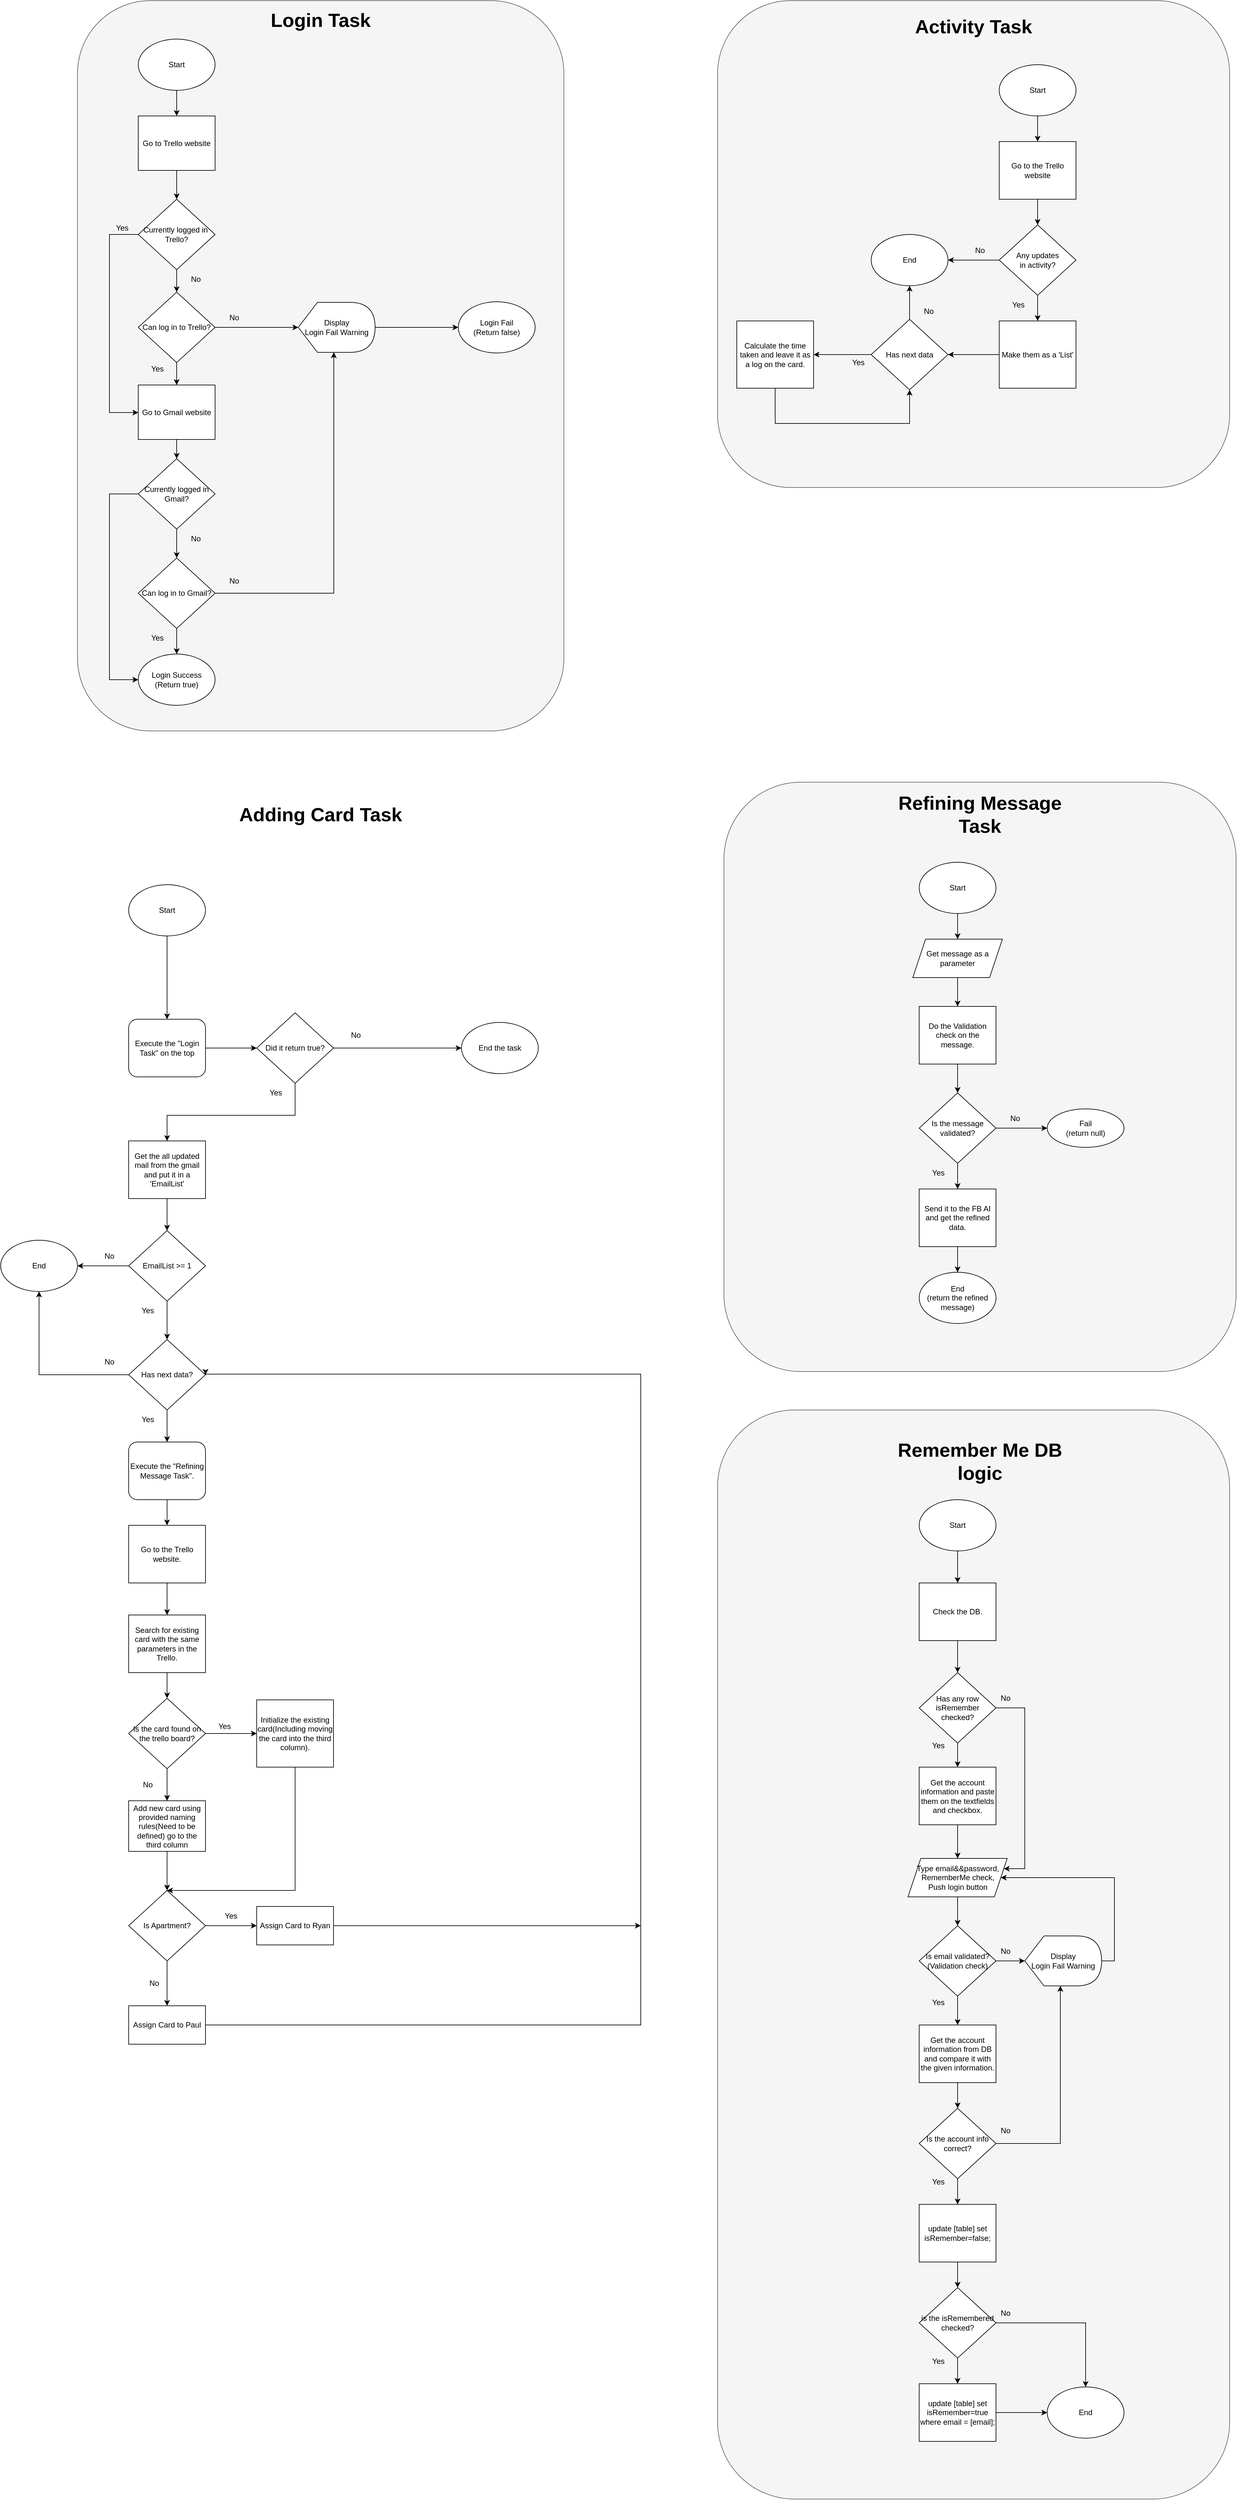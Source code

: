 <mxfile version="17.4.5" type="device"><diagram id="zn_I0UbRzJJgF4EedfYr" name="Page-1"><mxGraphModel dx="2568" dy="1924" grid="1" gridSize="10" guides="1" tooltips="1" connect="1" arrows="1" fold="1" page="1" pageScale="1" pageWidth="850" pageHeight="1100" math="0" shadow="0"><root><mxCell id="0"/><mxCell id="1" parent="0"/><mxCell id="6hIjTWeddG99CJMS6ce--50" value="" style="rounded=1;whiteSpace=wrap;html=1;fillColor=#f5f5f5;strokeColor=#666666;fontColor=#333333;" vertex="1" parent="1"><mxGeometry x="1000" y="1100" width="800" height="1700" as="geometry"/></mxCell><mxCell id="EdIw56-hrp3FJWN9JmxI-97" value="" style="rounded=1;whiteSpace=wrap;html=1;fillColor=#f5f5f5;strokeColor=#666666;fontColor=#333333;" parent="1" vertex="1"><mxGeometry x="1010" y="120" width="800" height="920" as="geometry"/></mxCell><mxCell id="NvQDNPo6yeeX-RStfZpG-141" value="" style="rounded=1;whiteSpace=wrap;html=1;fillColor=#f5f5f5;strokeColor=#666666;fontColor=#333333;" parent="1" vertex="1"><mxGeometry x="1000" y="-1100" width="800" height="760" as="geometry"/></mxCell><mxCell id="NvQDNPo6yeeX-RStfZpG-25" value="" style="rounded=1;whiteSpace=wrap;html=1;fillColor=#f5f5f5;strokeColor=#666666;fontColor=#333333;" parent="1" vertex="1"><mxGeometry y="-1100" width="760" height="1140" as="geometry"/></mxCell><mxCell id="EdIw56-hrp3FJWN9JmxI-37" value="" style="edgeStyle=orthogonalEdgeStyle;rounded=0;orthogonalLoop=1;jettySize=auto;html=1;" parent="1" source="8tpL1Dsyn_mbkVew1_-x-2" target="EdIw56-hrp3FJWN9JmxI-33" edge="1"><mxGeometry relative="1" as="geometry"/></mxCell><mxCell id="8tpL1Dsyn_mbkVew1_-x-2" value="Get the all updated mail from the gmail and put it in a 'EmailList'" style="rounded=0;whiteSpace=wrap;html=1;" parent="1" vertex="1"><mxGeometry x="80" y="680" width="120" height="90" as="geometry"/></mxCell><mxCell id="8tpL1Dsyn_mbkVew1_-x-7" value="" style="edgeStyle=orthogonalEdgeStyle;rounded=0;orthogonalLoop=1;jettySize=auto;html=1;" parent="1" source="8tpL1Dsyn_mbkVew1_-x-4" target="8tpL1Dsyn_mbkVew1_-x-6" edge="1"><mxGeometry relative="1" as="geometry"/></mxCell><mxCell id="8tpL1Dsyn_mbkVew1_-x-12" value="" style="edgeStyle=orthogonalEdgeStyle;rounded=0;orthogonalLoop=1;jettySize=auto;html=1;" parent="1" source="8tpL1Dsyn_mbkVew1_-x-4" target="8tpL1Dsyn_mbkVew1_-x-10" edge="1"><mxGeometry relative="1" as="geometry"/></mxCell><mxCell id="8tpL1Dsyn_mbkVew1_-x-4" value="Is the card found on the trello board?" style="rhombus;whiteSpace=wrap;html=1;" parent="1" vertex="1"><mxGeometry x="80" y="1550" width="120" height="110" as="geometry"/></mxCell><mxCell id="NvQDNPo6yeeX-RStfZpG-90" value="" style="edgeStyle=orthogonalEdgeStyle;rounded=0;orthogonalLoop=1;jettySize=auto;html=1;fontSize=12;entryX=0.5;entryY=0;entryDx=0;entryDy=0;" parent="1" source="8tpL1Dsyn_mbkVew1_-x-6" target="8tpL1Dsyn_mbkVew1_-x-15" edge="1"><mxGeometry relative="1" as="geometry"><mxPoint x="340" y="1760" as="targetPoint"/><Array as="points"><mxPoint x="340" y="1850"/></Array></mxGeometry></mxCell><mxCell id="8tpL1Dsyn_mbkVew1_-x-6" value="Initialize the existing card(Including moving the card into the third column)." style="rounded=0;whiteSpace=wrap;html=1;" parent="1" vertex="1"><mxGeometry x="280" y="1552.5" width="120" height="105" as="geometry"/></mxCell><mxCell id="8tpL1Dsyn_mbkVew1_-x-8" value="Yes" style="text;html=1;strokeColor=none;fillColor=none;align=center;verticalAlign=middle;whiteSpace=wrap;rounded=0;" parent="1" vertex="1"><mxGeometry x="200" y="1579" width="60" height="30" as="geometry"/></mxCell><mxCell id="8tpL1Dsyn_mbkVew1_-x-16" value="" style="edgeStyle=orthogonalEdgeStyle;rounded=0;orthogonalLoop=1;jettySize=auto;html=1;" parent="1" source="8tpL1Dsyn_mbkVew1_-x-10" target="8tpL1Dsyn_mbkVew1_-x-15" edge="1"><mxGeometry relative="1" as="geometry"/></mxCell><mxCell id="8tpL1Dsyn_mbkVew1_-x-10" value="Add new card using provided naming rules(Need to be defined) go to the third column" style="rounded=0;whiteSpace=wrap;html=1;" parent="1" vertex="1"><mxGeometry x="80" y="1710" width="120" height="79" as="geometry"/></mxCell><mxCell id="8tpL1Dsyn_mbkVew1_-x-11" value="No" style="text;html=1;strokeColor=none;fillColor=none;align=center;verticalAlign=middle;whiteSpace=wrap;rounded=0;" parent="1" vertex="1"><mxGeometry x="80" y="1670" width="60" height="30" as="geometry"/></mxCell><mxCell id="8tpL1Dsyn_mbkVew1_-x-19" value="" style="edgeStyle=orthogonalEdgeStyle;rounded=0;orthogonalLoop=1;jettySize=auto;html=1;" parent="1" source="8tpL1Dsyn_mbkVew1_-x-15" target="8tpL1Dsyn_mbkVew1_-x-18" edge="1"><mxGeometry relative="1" as="geometry"/></mxCell><mxCell id="8tpL1Dsyn_mbkVew1_-x-22" value="" style="edgeStyle=orthogonalEdgeStyle;rounded=0;orthogonalLoop=1;jettySize=auto;html=1;" parent="1" source="8tpL1Dsyn_mbkVew1_-x-15" target="8tpL1Dsyn_mbkVew1_-x-21" edge="1"><mxGeometry relative="1" as="geometry"/></mxCell><mxCell id="8tpL1Dsyn_mbkVew1_-x-15" value="Is Apartment?" style="rhombus;whiteSpace=wrap;html=1;" parent="1" vertex="1"><mxGeometry x="80" y="1850" width="120" height="110" as="geometry"/></mxCell><mxCell id="NvQDNPo6yeeX-RStfZpG-74" value="" style="edgeStyle=orthogonalEdgeStyle;rounded=0;orthogonalLoop=1;jettySize=auto;html=1;fontSize=12;" parent="1" source="8tpL1Dsyn_mbkVew1_-x-18" edge="1"><mxGeometry relative="1" as="geometry"><mxPoint x="880" y="1905" as="targetPoint"/></mxGeometry></mxCell><mxCell id="8tpL1Dsyn_mbkVew1_-x-18" value="Assign Card to Ryan" style="rounded=0;whiteSpace=wrap;html=1;" parent="1" vertex="1"><mxGeometry x="280" y="1875" width="120" height="60" as="geometry"/></mxCell><mxCell id="8tpL1Dsyn_mbkVew1_-x-20" value="Yes" style="text;html=1;strokeColor=none;fillColor=none;align=center;verticalAlign=middle;whiteSpace=wrap;rounded=0;" parent="1" vertex="1"><mxGeometry x="210" y="1875" width="60" height="30" as="geometry"/></mxCell><mxCell id="NvQDNPo6yeeX-RStfZpG-76" value="" style="edgeStyle=orthogonalEdgeStyle;rounded=0;orthogonalLoop=1;jettySize=auto;html=1;fontSize=12;entryX=1;entryY=0.5;entryDx=0;entryDy=0;" parent="1" source="8tpL1Dsyn_mbkVew1_-x-21" target="NvQDNPo6yeeX-RStfZpG-65" edge="1"><mxGeometry relative="1" as="geometry"><mxPoint x="371.3" y="1044.172" as="targetPoint"/><Array as="points"><mxPoint x="880" y="2060"/><mxPoint x="880" y="1044"/><mxPoint x="200" y="1044"/></Array></mxGeometry></mxCell><mxCell id="8tpL1Dsyn_mbkVew1_-x-21" value="Assign Card to Paul" style="rounded=0;whiteSpace=wrap;html=1;" parent="1" vertex="1"><mxGeometry x="80" y="2030" width="120" height="60" as="geometry"/></mxCell><mxCell id="8tpL1Dsyn_mbkVew1_-x-23" value="No" style="text;html=1;strokeColor=none;fillColor=none;align=center;verticalAlign=middle;whiteSpace=wrap;rounded=0;" parent="1" vertex="1"><mxGeometry x="90" y="1980" width="60" height="30" as="geometry"/></mxCell><mxCell id="EdIw56-hrp3FJWN9JmxI-71" value="" style="edgeStyle=orthogonalEdgeStyle;rounded=0;orthogonalLoop=1;jettySize=auto;html=1;" parent="1" source="NvQDNPo6yeeX-RStfZpG-1" target="EdIw56-hrp3FJWN9JmxI-70" edge="1"><mxGeometry relative="1" as="geometry"/></mxCell><mxCell id="NvQDNPo6yeeX-RStfZpG-1" value="Start" style="ellipse;whiteSpace=wrap;html=1;" parent="1" vertex="1"><mxGeometry x="95" y="-1040" width="120" height="80" as="geometry"/></mxCell><mxCell id="NvQDNPo6yeeX-RStfZpG-11" value="" style="edgeStyle=orthogonalEdgeStyle;rounded=0;orthogonalLoop=1;jettySize=auto;html=1;exitX=1;exitY=0.5;exitDx=0;exitDy=0;exitPerimeter=0;entryX=0;entryY=0.5;entryDx=0;entryDy=0;" parent="1" source="NvQDNPo6yeeX-RStfZpG-49" target="NvQDNPo6yeeX-RStfZpG-10" edge="1"><mxGeometry relative="1" as="geometry"><mxPoint x="405" y="-454" as="sourcePoint"/><Array as="points"/></mxGeometry></mxCell><mxCell id="NvQDNPo6yeeX-RStfZpG-10" value="Login Fail&lt;br&gt;(Return false)" style="ellipse;whiteSpace=wrap;html=1;" parent="1" vertex="1"><mxGeometry x="595" y="-630" width="120" height="80" as="geometry"/></mxCell><mxCell id="NvQDNPo6yeeX-RStfZpG-19" value="" style="edgeStyle=orthogonalEdgeStyle;rounded=0;orthogonalLoop=1;jettySize=auto;html=1;entryX=0;entryY=0.5;entryDx=0;entryDy=0;entryPerimeter=0;" parent="1" source="NvQDNPo6yeeX-RStfZpG-14" target="NvQDNPo6yeeX-RStfZpG-49" edge="1"><mxGeometry relative="1" as="geometry"><mxPoint x="345" y="-425" as="targetPoint"/></mxGeometry></mxCell><mxCell id="EdIw56-hrp3FJWN9JmxI-80" value="" style="edgeStyle=orthogonalEdgeStyle;rounded=0;orthogonalLoop=1;jettySize=auto;html=1;" parent="1" source="NvQDNPo6yeeX-RStfZpG-14" target="EdIw56-hrp3FJWN9JmxI-78" edge="1"><mxGeometry relative="1" as="geometry"/></mxCell><mxCell id="NvQDNPo6yeeX-RStfZpG-14" value="Can log in to Trello?" style="rhombus;whiteSpace=wrap;html=1;" parent="1" vertex="1"><mxGeometry x="95" y="-645" width="120" height="110" as="geometry"/></mxCell><mxCell id="NvQDNPo6yeeX-RStfZpG-20" value="No" style="text;html=1;strokeColor=none;fillColor=none;align=center;verticalAlign=middle;whiteSpace=wrap;rounded=0;" parent="1" vertex="1"><mxGeometry x="215" y="-620" width="60" height="30" as="geometry"/></mxCell><mxCell id="NvQDNPo6yeeX-RStfZpG-22" value="Login Success&lt;br&gt;(Return true)" style="ellipse;whiteSpace=wrap;html=1;" parent="1" vertex="1"><mxGeometry x="95" y="-80" width="120" height="80" as="geometry"/></mxCell><mxCell id="NvQDNPo6yeeX-RStfZpG-26" value="Login Task" style="text;html=1;align=center;verticalAlign=middle;rounded=0;fontStyle=1;fontSize=30;whiteSpace=wrap;" parent="1" vertex="1"><mxGeometry x="240" y="-1090" width="280" height="40" as="geometry"/></mxCell><mxCell id="NvQDNPo6yeeX-RStfZpG-27" value="Yes" style="text;html=1;strokeColor=none;fillColor=none;align=center;verticalAlign=middle;whiteSpace=wrap;rounded=0;" parent="1" vertex="1"><mxGeometry x="95" y="-540" width="60" height="30" as="geometry"/></mxCell><mxCell id="EdIw56-hrp3FJWN9JmxI-60" value="" style="edgeStyle=orthogonalEdgeStyle;rounded=0;orthogonalLoop=1;jettySize=auto;html=1;entryX=0.5;entryY=0;entryDx=0;entryDy=0;" parent="1" source="NvQDNPo6yeeX-RStfZpG-28" target="EdIw56-hrp3FJWN9JmxI-20" edge="1"><mxGeometry relative="1" as="geometry"><mxPoint x="140" y="480" as="targetPoint"/></mxGeometry></mxCell><mxCell id="NvQDNPo6yeeX-RStfZpG-28" value="Start" style="ellipse;whiteSpace=wrap;html=1;" parent="1" vertex="1"><mxGeometry x="80" y="280" width="120" height="80" as="geometry"/></mxCell><mxCell id="NvQDNPo6yeeX-RStfZpG-49" value="&lt;font style=&quot;font-size: 12px ; line-height: 100%&quot;&gt;Display&lt;br style=&quot;font-size: 12px;&quot;&gt;Login Fail Warning&lt;/font&gt;" style="shape=display;whiteSpace=wrap;html=1;fontSize=12;verticalAlign=middle;spacing=2;" parent="1" vertex="1"><mxGeometry x="345" y="-629" width="120" height="78" as="geometry"/></mxCell><mxCell id="NvQDNPo6yeeX-RStfZpG-68" value="" style="edgeStyle=orthogonalEdgeStyle;rounded=0;orthogonalLoop=1;jettySize=auto;html=1;fontSize=12;" parent="1" source="NvQDNPo6yeeX-RStfZpG-63" target="8tpL1Dsyn_mbkVew1_-x-4" edge="1"><mxGeometry relative="1" as="geometry"/></mxCell><mxCell id="NvQDNPo6yeeX-RStfZpG-63" value="&lt;span&gt;Search for existing card with the same parameters in the Trello.&lt;/span&gt;" style="rounded=0;whiteSpace=wrap;html=1;fontSize=12;verticalAlign=middle;" parent="1" vertex="1"><mxGeometry x="80" y="1420" width="120" height="90" as="geometry"/></mxCell><mxCell id="NvQDNPo6yeeX-RStfZpG-82" value="" style="edgeStyle=orthogonalEdgeStyle;rounded=0;orthogonalLoop=1;jettySize=auto;html=1;fontSize=12;entryX=0.5;entryY=1;entryDx=0;entryDy=0;" parent="1" source="NvQDNPo6yeeX-RStfZpG-65" target="EdIw56-hrp3FJWN9JmxI-42" edge="1"><mxGeometry relative="1" as="geometry"><mxPoint x="-60" y="905" as="targetPoint"/></mxGeometry></mxCell><mxCell id="EdIw56-hrp3FJWN9JmxI-109" value="" style="edgeStyle=orthogonalEdgeStyle;rounded=0;orthogonalLoop=1;jettySize=auto;html=1;" parent="1" source="NvQDNPo6yeeX-RStfZpG-65" target="EdIw56-hrp3FJWN9JmxI-107" edge="1"><mxGeometry relative="1" as="geometry"/></mxCell><mxCell id="NvQDNPo6yeeX-RStfZpG-65" value="Has next data?" style="rhombus;whiteSpace=wrap;html=1;" parent="1" vertex="1"><mxGeometry x="80" y="990" width="120" height="110" as="geometry"/></mxCell><mxCell id="NvQDNPo6yeeX-RStfZpG-69" value="Yes" style="text;html=1;strokeColor=none;fillColor=none;align=center;verticalAlign=middle;whiteSpace=wrap;rounded=0;" parent="1" vertex="1"><mxGeometry x="80" y="1100" width="60" height="30" as="geometry"/></mxCell><mxCell id="NvQDNPo6yeeX-RStfZpG-85" value="No" style="text;html=1;strokeColor=none;fillColor=none;align=center;verticalAlign=middle;whiteSpace=wrap;rounded=0;" parent="1" vertex="1"><mxGeometry x="20" y="1010" width="60" height="30" as="geometry"/></mxCell><mxCell id="NvQDNPo6yeeX-RStfZpG-86" value="Adding Card Task" style="text;html=1;align=center;verticalAlign=middle;rounded=0;fontStyle=1;fontSize=30;whiteSpace=wrap;" parent="1" vertex="1"><mxGeometry x="240" y="150" width="280" height="40" as="geometry"/></mxCell><mxCell id="NvQDNPo6yeeX-RStfZpG-92" value="Activity Task" style="text;html=1;align=center;verticalAlign=middle;rounded=0;fontStyle=1;fontSize=30;whiteSpace=wrap;" parent="1" vertex="1"><mxGeometry x="1260" y="-1080" width="280" height="40" as="geometry"/></mxCell><mxCell id="NvQDNPo6yeeX-RStfZpG-114" value="" style="edgeStyle=orthogonalEdgeStyle;rounded=0;orthogonalLoop=1;jettySize=auto;html=1;fontSize=12;" parent="1" source="NvQDNPo6yeeX-RStfZpG-93" target="NvQDNPo6yeeX-RStfZpG-113" edge="1"><mxGeometry relative="1" as="geometry"/></mxCell><mxCell id="NvQDNPo6yeeX-RStfZpG-93" value="Start" style="ellipse;whiteSpace=wrap;html=1;" parent="1" vertex="1"><mxGeometry x="1440" y="-1000" width="120" height="80" as="geometry"/></mxCell><mxCell id="NvQDNPo6yeeX-RStfZpG-117" value="" style="edgeStyle=orthogonalEdgeStyle;rounded=0;orthogonalLoop=1;jettySize=auto;html=1;fontSize=12;entryX=0.5;entryY=0;entryDx=0;entryDy=0;" parent="1" source="NvQDNPo6yeeX-RStfZpG-113" target="NvQDNPo6yeeX-RStfZpG-122" edge="1"><mxGeometry relative="1" as="geometry"><mxPoint x="1500.0" y="-760.0" as="targetPoint"/></mxGeometry></mxCell><mxCell id="NvQDNPo6yeeX-RStfZpG-113" value="Go to the Trello website" style="rounded=0;whiteSpace=wrap;html=1;" parent="1" vertex="1"><mxGeometry x="1440" y="-880" width="120" height="90" as="geometry"/></mxCell><mxCell id="EdIw56-hrp3FJWN9JmxI-6" value="" style="edgeStyle=orthogonalEdgeStyle;rounded=0;orthogonalLoop=1;jettySize=auto;html=1;" parent="1" edge="1"><mxGeometry relative="1" as="geometry"><mxPoint x="1380.0" y="-385" as="sourcePoint"/></mxGeometry></mxCell><mxCell id="NvQDNPo6yeeX-RStfZpG-131" value="" style="edgeStyle=orthogonalEdgeStyle;rounded=0;orthogonalLoop=1;jettySize=auto;html=1;fontSize=12;entryX=1;entryY=0.5;entryDx=0;entryDy=0;" parent="1" source="NvQDNPo6yeeX-RStfZpG-122" target="EdIw56-hrp3FJWN9JmxI-43" edge="1"><mxGeometry relative="1" as="geometry"><mxPoint x="1360.0" y="-695" as="targetPoint"/></mxGeometry></mxCell><mxCell id="EdIw56-hrp3FJWN9JmxI-46" value="" style="edgeStyle=orthogonalEdgeStyle;rounded=0;orthogonalLoop=1;jettySize=auto;html=1;" parent="1" source="NvQDNPo6yeeX-RStfZpG-122" target="EdIw56-hrp3FJWN9JmxI-44" edge="1"><mxGeometry relative="1" as="geometry"/></mxCell><mxCell id="NvQDNPo6yeeX-RStfZpG-122" value="Any updates&lt;br&gt;in activity?" style="rhombus;whiteSpace=wrap;html=1;" parent="1" vertex="1"><mxGeometry x="1440" y="-750" width="120" height="110" as="geometry"/></mxCell><mxCell id="NvQDNPo6yeeX-RStfZpG-129" value="Yes" style="text;html=1;strokeColor=none;fillColor=none;align=center;verticalAlign=middle;whiteSpace=wrap;rounded=0;" parent="1" vertex="1"><mxGeometry x="1440" y="-640" width="60" height="30" as="geometry"/></mxCell><mxCell id="NvQDNPo6yeeX-RStfZpG-132" value="No" style="text;html=1;strokeColor=none;fillColor=none;align=center;verticalAlign=middle;whiteSpace=wrap;rounded=0;" parent="1" vertex="1"><mxGeometry x="1380" y="-725" width="60" height="30" as="geometry"/></mxCell><mxCell id="EdIw56-hrp3FJWN9JmxI-14" value="" style="edgeStyle=orthogonalEdgeStyle;rounded=0;orthogonalLoop=1;jettySize=auto;html=1;" parent="1" source="EdIw56-hrp3FJWN9JmxI-12" target="NvQDNPo6yeeX-RStfZpG-22" edge="1"><mxGeometry relative="1" as="geometry"/></mxCell><mxCell id="EdIw56-hrp3FJWN9JmxI-17" value="" style="edgeStyle=orthogonalEdgeStyle;rounded=0;orthogonalLoop=1;jettySize=auto;html=1;entryX=0;entryY=0;entryDx=55.5;entryDy=78;entryPerimeter=0;" parent="1" source="EdIw56-hrp3FJWN9JmxI-12" target="NvQDNPo6yeeX-RStfZpG-49" edge="1"><mxGeometry relative="1" as="geometry"><mxPoint x="295" y="-75" as="targetPoint"/></mxGeometry></mxCell><mxCell id="EdIw56-hrp3FJWN9JmxI-12" value="Can log in to Gmail?" style="rhombus;whiteSpace=wrap;html=1;" parent="1" vertex="1"><mxGeometry x="95" y="-230" width="120" height="110" as="geometry"/></mxCell><mxCell id="EdIw56-hrp3FJWN9JmxI-15" value="Yes" style="text;html=1;strokeColor=none;fillColor=none;align=center;verticalAlign=middle;whiteSpace=wrap;rounded=0;" parent="1" vertex="1"><mxGeometry x="95" y="-120" width="60" height="30" as="geometry"/></mxCell><mxCell id="EdIw56-hrp3FJWN9JmxI-18" value="No" style="text;html=1;strokeColor=none;fillColor=none;align=center;verticalAlign=middle;whiteSpace=wrap;rounded=0;" parent="1" vertex="1"><mxGeometry x="215" y="-209" width="60" height="30" as="geometry"/></mxCell><mxCell id="EdIw56-hrp3FJWN9JmxI-24" value="" style="edgeStyle=orthogonalEdgeStyle;rounded=0;orthogonalLoop=1;jettySize=auto;html=1;" parent="1" source="EdIw56-hrp3FJWN9JmxI-20" target="EdIw56-hrp3FJWN9JmxI-23" edge="1"><mxGeometry relative="1" as="geometry"/></mxCell><mxCell id="EdIw56-hrp3FJWN9JmxI-20" value="Execute the &quot;Login Task&quot; on the top" style="rounded=1;whiteSpace=wrap;html=1;" parent="1" vertex="1"><mxGeometry x="80" y="490" width="120" height="90" as="geometry"/></mxCell><mxCell id="EdIw56-hrp3FJWN9JmxI-26" value="" style="edgeStyle=orthogonalEdgeStyle;rounded=0;orthogonalLoop=1;jettySize=auto;html=1;entryX=0.5;entryY=0;entryDx=0;entryDy=0;" parent="1" source="EdIw56-hrp3FJWN9JmxI-23" target="8tpL1Dsyn_mbkVew1_-x-2" edge="1"><mxGeometry relative="1" as="geometry"><mxPoint x="140" y="800" as="targetPoint"/><Array as="points"><mxPoint x="340" y="640"/><mxPoint x="140" y="640"/></Array></mxGeometry></mxCell><mxCell id="EdIw56-hrp3FJWN9JmxI-30" value="" style="edgeStyle=orthogonalEdgeStyle;rounded=0;orthogonalLoop=1;jettySize=auto;html=1;" parent="1" source="EdIw56-hrp3FJWN9JmxI-23" target="EdIw56-hrp3FJWN9JmxI-29" edge="1"><mxGeometry relative="1" as="geometry"/></mxCell><mxCell id="EdIw56-hrp3FJWN9JmxI-23" value="Did it return true?" style="rhombus;whiteSpace=wrap;html=1;" parent="1" vertex="1"><mxGeometry x="280" y="480" width="120" height="110" as="geometry"/></mxCell><mxCell id="EdIw56-hrp3FJWN9JmxI-27" value="Yes" style="text;html=1;strokeColor=none;fillColor=none;align=center;verticalAlign=middle;whiteSpace=wrap;rounded=0;" parent="1" vertex="1"><mxGeometry x="280" y="590" width="60" height="30" as="geometry"/></mxCell><mxCell id="EdIw56-hrp3FJWN9JmxI-28" value="No" style="text;html=1;strokeColor=none;fillColor=none;align=center;verticalAlign=middle;whiteSpace=wrap;rounded=0;" parent="1" vertex="1"><mxGeometry x="405" y="500" width="60" height="30" as="geometry"/></mxCell><mxCell id="EdIw56-hrp3FJWN9JmxI-29" value="End the task" style="ellipse;whiteSpace=wrap;html=1;" parent="1" vertex="1"><mxGeometry x="600" y="495" width="120" height="80" as="geometry"/></mxCell><mxCell id="EdIw56-hrp3FJWN9JmxI-35" value="" style="edgeStyle=orthogonalEdgeStyle;rounded=0;orthogonalLoop=1;jettySize=auto;html=1;entryX=1;entryY=0.5;entryDx=0;entryDy=0;" parent="1" source="EdIw56-hrp3FJWN9JmxI-33" target="EdIw56-hrp3FJWN9JmxI-42" edge="1"><mxGeometry relative="1" as="geometry"><mxPoint x="30" y="910" as="targetPoint"/></mxGeometry></mxCell><mxCell id="EdIw56-hrp3FJWN9JmxI-108" value="" style="edgeStyle=orthogonalEdgeStyle;rounded=0;orthogonalLoop=1;jettySize=auto;html=1;" parent="1" source="EdIw56-hrp3FJWN9JmxI-33" target="NvQDNPo6yeeX-RStfZpG-65" edge="1"><mxGeometry relative="1" as="geometry"/></mxCell><mxCell id="EdIw56-hrp3FJWN9JmxI-33" value="EmailList &amp;gt;= 1" style="rhombus;whiteSpace=wrap;html=1;" parent="1" vertex="1"><mxGeometry x="80" y="820" width="120" height="110" as="geometry"/></mxCell><mxCell id="EdIw56-hrp3FJWN9JmxI-36" value="No" style="text;html=1;strokeColor=none;fillColor=none;align=center;verticalAlign=middle;whiteSpace=wrap;rounded=0;" parent="1" vertex="1"><mxGeometry x="20" y="845" width="60" height="30" as="geometry"/></mxCell><mxCell id="EdIw56-hrp3FJWN9JmxI-39" value="Yes" style="text;html=1;strokeColor=none;fillColor=none;align=center;verticalAlign=middle;whiteSpace=wrap;rounded=0;" parent="1" vertex="1"><mxGeometry x="80" y="930" width="60" height="30" as="geometry"/></mxCell><mxCell id="EdIw56-hrp3FJWN9JmxI-42" value="End" style="ellipse;whiteSpace=wrap;html=1;" parent="1" vertex="1"><mxGeometry x="-120" y="835" width="120" height="80" as="geometry"/></mxCell><mxCell id="EdIw56-hrp3FJWN9JmxI-43" value="End" style="ellipse;whiteSpace=wrap;html=1;" parent="1" vertex="1"><mxGeometry x="1240" y="-735" width="120" height="80" as="geometry"/></mxCell><mxCell id="EdIw56-hrp3FJWN9JmxI-48" value="" style="edgeStyle=orthogonalEdgeStyle;rounded=0;orthogonalLoop=1;jettySize=auto;html=1;" parent="1" source="EdIw56-hrp3FJWN9JmxI-44" target="EdIw56-hrp3FJWN9JmxI-47" edge="1"><mxGeometry relative="1" as="geometry"/></mxCell><mxCell id="EdIw56-hrp3FJWN9JmxI-44" value="Make them as a 'List'" style="rounded=0;whiteSpace=wrap;html=1;" parent="1" vertex="1"><mxGeometry x="1440" y="-600" width="120" height="105" as="geometry"/></mxCell><mxCell id="EdIw56-hrp3FJWN9JmxI-57" value="" style="edgeStyle=orthogonalEdgeStyle;rounded=0;orthogonalLoop=1;jettySize=auto;html=1;entryX=0.5;entryY=1;entryDx=0;entryDy=0;" parent="1" source="EdIw56-hrp3FJWN9JmxI-45" target="EdIw56-hrp3FJWN9JmxI-47" edge="1"><mxGeometry relative="1" as="geometry"><mxPoint x="1090.0" y="-392.5" as="targetPoint"/><Array as="points"><mxPoint x="1090" y="-440"/><mxPoint x="1300" y="-440"/></Array></mxGeometry></mxCell><mxCell id="EdIw56-hrp3FJWN9JmxI-45" value="Calculate the time taken and leave it as a log on the card." style="rounded=0;whiteSpace=wrap;html=1;" parent="1" vertex="1"><mxGeometry x="1030" y="-600" width="120" height="105" as="geometry"/></mxCell><mxCell id="EdIw56-hrp3FJWN9JmxI-49" value="" style="edgeStyle=orthogonalEdgeStyle;rounded=0;orthogonalLoop=1;jettySize=auto;html=1;" parent="1" source="EdIw56-hrp3FJWN9JmxI-47" target="EdIw56-hrp3FJWN9JmxI-45" edge="1"><mxGeometry relative="1" as="geometry"/></mxCell><mxCell id="EdIw56-hrp3FJWN9JmxI-54" value="" style="edgeStyle=orthogonalEdgeStyle;rounded=0;orthogonalLoop=1;jettySize=auto;html=1;" parent="1" source="EdIw56-hrp3FJWN9JmxI-47" target="EdIw56-hrp3FJWN9JmxI-43" edge="1"><mxGeometry relative="1" as="geometry"/></mxCell><mxCell id="EdIw56-hrp3FJWN9JmxI-47" value="Has next data" style="rhombus;whiteSpace=wrap;html=1;" parent="1" vertex="1"><mxGeometry x="1240" y="-602.5" width="120" height="110" as="geometry"/></mxCell><mxCell id="EdIw56-hrp3FJWN9JmxI-53" value="Yes" style="text;html=1;strokeColor=none;fillColor=none;align=center;verticalAlign=middle;whiteSpace=wrap;rounded=0;" parent="1" vertex="1"><mxGeometry x="1190" y="-550" width="60" height="30" as="geometry"/></mxCell><mxCell id="EdIw56-hrp3FJWN9JmxI-55" value="No" style="text;html=1;strokeColor=none;fillColor=none;align=center;verticalAlign=middle;whiteSpace=wrap;rounded=0;" parent="1" vertex="1"><mxGeometry x="1300" y="-630" width="60" height="30" as="geometry"/></mxCell><mxCell id="EdIw56-hrp3FJWN9JmxI-58" value="Refining Message Task" style="text;html=1;align=center;verticalAlign=middle;rounded=0;fontStyle=1;fontSize=30;whiteSpace=wrap;" parent="1" vertex="1"><mxGeometry x="1270" y="150" width="280" height="40" as="geometry"/></mxCell><mxCell id="EdIw56-hrp3FJWN9JmxI-85" value="" style="edgeStyle=orthogonalEdgeStyle;rounded=0;orthogonalLoop=1;jettySize=auto;html=1;" parent="1" source="EdIw56-hrp3FJWN9JmxI-59" target="EdIw56-hrp3FJWN9JmxI-84" edge="1"><mxGeometry relative="1" as="geometry"/></mxCell><mxCell id="EdIw56-hrp3FJWN9JmxI-59" value="Start" style="ellipse;whiteSpace=wrap;html=1;" parent="1" vertex="1"><mxGeometry x="1315" y="245" width="120" height="80" as="geometry"/></mxCell><mxCell id="EdIw56-hrp3FJWN9JmxI-63" value="" style="edgeStyle=orthogonalEdgeStyle;rounded=0;orthogonalLoop=1;jettySize=auto;html=1;" parent="1" source="EdIw56-hrp3FJWN9JmxI-61" target="NvQDNPo6yeeX-RStfZpG-14" edge="1"><mxGeometry relative="1" as="geometry"/></mxCell><mxCell id="EdIw56-hrp3FJWN9JmxI-74" value="" style="edgeStyle=orthogonalEdgeStyle;rounded=0;orthogonalLoop=1;jettySize=auto;html=1;entryX=0;entryY=0.5;entryDx=0;entryDy=0;exitX=0;exitY=0.5;exitDx=0;exitDy=0;" parent="1" source="EdIw56-hrp3FJWN9JmxI-61" target="EdIw56-hrp3FJWN9JmxI-78" edge="1"><mxGeometry relative="1" as="geometry"><mxPoint x="15" y="-655" as="targetPoint"/><Array as="points"><mxPoint x="50" y="-735"/><mxPoint x="50" y="-457"/><mxPoint x="95" y="-457"/></Array></mxGeometry></mxCell><mxCell id="EdIw56-hrp3FJWN9JmxI-61" value="Currently logged in&amp;nbsp; Trello?" style="rhombus;whiteSpace=wrap;html=1;" parent="1" vertex="1"><mxGeometry x="95" y="-790" width="120" height="110" as="geometry"/></mxCell><mxCell id="EdIw56-hrp3FJWN9JmxI-64" value="No" style="text;html=1;strokeColor=none;fillColor=none;align=center;verticalAlign=middle;whiteSpace=wrap;rounded=0;" parent="1" vertex="1"><mxGeometry x="155" y="-680" width="60" height="30" as="geometry"/></mxCell><mxCell id="EdIw56-hrp3FJWN9JmxI-67" value="" style="edgeStyle=orthogonalEdgeStyle;rounded=0;orthogonalLoop=1;jettySize=auto;html=1;" parent="1" source="EdIw56-hrp3FJWN9JmxI-65" target="EdIw56-hrp3FJWN9JmxI-12" edge="1"><mxGeometry relative="1" as="geometry"/></mxCell><mxCell id="EdIw56-hrp3FJWN9JmxI-77" value="" style="edgeStyle=orthogonalEdgeStyle;rounded=0;orthogonalLoop=1;jettySize=auto;html=1;entryX=0;entryY=0.5;entryDx=0;entryDy=0;" parent="1" source="EdIw56-hrp3FJWN9JmxI-65" target="NvQDNPo6yeeX-RStfZpG-22" edge="1"><mxGeometry relative="1" as="geometry"><mxPoint x="15" y="-330" as="targetPoint"/><Array as="points"><mxPoint x="50" y="-330"/><mxPoint x="50" y="-40"/></Array></mxGeometry></mxCell><mxCell id="EdIw56-hrp3FJWN9JmxI-65" value="Currently logged in Gmail?" style="rhombus;whiteSpace=wrap;html=1;" parent="1" vertex="1"><mxGeometry x="95" y="-385" width="120" height="110" as="geometry"/></mxCell><mxCell id="EdIw56-hrp3FJWN9JmxI-69" value="No" style="text;html=1;strokeColor=none;fillColor=none;align=center;verticalAlign=middle;whiteSpace=wrap;rounded=0;" parent="1" vertex="1"><mxGeometry x="155" y="-275" width="60" height="30" as="geometry"/></mxCell><mxCell id="EdIw56-hrp3FJWN9JmxI-72" value="" style="edgeStyle=orthogonalEdgeStyle;rounded=0;orthogonalLoop=1;jettySize=auto;html=1;" parent="1" source="EdIw56-hrp3FJWN9JmxI-70" target="EdIw56-hrp3FJWN9JmxI-61" edge="1"><mxGeometry relative="1" as="geometry"/></mxCell><mxCell id="EdIw56-hrp3FJWN9JmxI-70" value="Go to Trello website" style="rounded=0;whiteSpace=wrap;html=1;" parent="1" vertex="1"><mxGeometry x="95" y="-920" width="120" height="85" as="geometry"/></mxCell><mxCell id="EdIw56-hrp3FJWN9JmxI-75" value="Yes" style="text;html=1;strokeColor=none;fillColor=none;align=center;verticalAlign=middle;whiteSpace=wrap;rounded=0;" parent="1" vertex="1"><mxGeometry x="40" y="-760" width="60" height="30" as="geometry"/></mxCell><mxCell id="EdIw56-hrp3FJWN9JmxI-81" value="" style="edgeStyle=orthogonalEdgeStyle;rounded=0;orthogonalLoop=1;jettySize=auto;html=1;" parent="1" source="EdIw56-hrp3FJWN9JmxI-78" target="EdIw56-hrp3FJWN9JmxI-65" edge="1"><mxGeometry relative="1" as="geometry"/></mxCell><mxCell id="EdIw56-hrp3FJWN9JmxI-78" value="Go to Gmail website" style="rounded=0;whiteSpace=wrap;html=1;" parent="1" vertex="1"><mxGeometry x="95" y="-500" width="120" height="85" as="geometry"/></mxCell><mxCell id="EdIw56-hrp3FJWN9JmxI-93" value="" style="edgeStyle=orthogonalEdgeStyle;rounded=0;orthogonalLoop=1;jettySize=auto;html=1;" parent="1" source="EdIw56-hrp3FJWN9JmxI-84" target="EdIw56-hrp3FJWN9JmxI-92" edge="1"><mxGeometry relative="1" as="geometry"/></mxCell><mxCell id="EdIw56-hrp3FJWN9JmxI-84" value="Get message as a parameter" style="shape=parallelogram;perimeter=parallelogramPerimeter;whiteSpace=wrap;html=1;fixedSize=1;" parent="1" vertex="1"><mxGeometry x="1305" y="365" width="140" height="60" as="geometry"/></mxCell><mxCell id="EdIw56-hrp3FJWN9JmxI-96" value="" style="edgeStyle=orthogonalEdgeStyle;rounded=0;orthogonalLoop=1;jettySize=auto;html=1;" parent="1" source="EdIw56-hrp3FJWN9JmxI-86" target="EdIw56-hrp3FJWN9JmxI-95" edge="1"><mxGeometry relative="1" as="geometry"/></mxCell><mxCell id="EdIw56-hrp3FJWN9JmxI-86" value="Send it to the FB AI and get the refined data." style="rounded=0;whiteSpace=wrap;html=1;" parent="1" vertex="1"><mxGeometry x="1315" y="755" width="120" height="90" as="geometry"/></mxCell><mxCell id="EdIw56-hrp3FJWN9JmxI-99" value="" style="edgeStyle=orthogonalEdgeStyle;rounded=0;orthogonalLoop=1;jettySize=auto;html=1;" parent="1" source="EdIw56-hrp3FJWN9JmxI-92" target="EdIw56-hrp3FJWN9JmxI-98" edge="1"><mxGeometry relative="1" as="geometry"/></mxCell><mxCell id="EdIw56-hrp3FJWN9JmxI-92" value="Do the Validation check on the message." style="rounded=0;whiteSpace=wrap;html=1;" parent="1" vertex="1"><mxGeometry x="1315" y="470" width="120" height="90" as="geometry"/></mxCell><mxCell id="EdIw56-hrp3FJWN9JmxI-95" value="End&lt;br&gt;(return the refined message)" style="ellipse;whiteSpace=wrap;html=1;" parent="1" vertex="1"><mxGeometry x="1315" y="885" width="120" height="80" as="geometry"/></mxCell><mxCell id="EdIw56-hrp3FJWN9JmxI-100" value="" style="edgeStyle=orthogonalEdgeStyle;rounded=0;orthogonalLoop=1;jettySize=auto;html=1;" parent="1" source="EdIw56-hrp3FJWN9JmxI-98" target="EdIw56-hrp3FJWN9JmxI-86" edge="1"><mxGeometry relative="1" as="geometry"/></mxCell><mxCell id="EdIw56-hrp3FJWN9JmxI-103" value="" style="edgeStyle=orthogonalEdgeStyle;rounded=0;orthogonalLoop=1;jettySize=auto;html=1;" parent="1" source="EdIw56-hrp3FJWN9JmxI-98" target="EdIw56-hrp3FJWN9JmxI-102" edge="1"><mxGeometry relative="1" as="geometry"/></mxCell><mxCell id="EdIw56-hrp3FJWN9JmxI-98" value="Is the message validated?" style="rhombus;whiteSpace=wrap;html=1;" parent="1" vertex="1"><mxGeometry x="1315" y="605" width="120" height="110" as="geometry"/></mxCell><mxCell id="EdIw56-hrp3FJWN9JmxI-101" value="Yes" style="text;html=1;strokeColor=none;fillColor=none;align=center;verticalAlign=middle;whiteSpace=wrap;rounded=0;" parent="1" vertex="1"><mxGeometry x="1315" y="715" width="60" height="30" as="geometry"/></mxCell><mxCell id="EdIw56-hrp3FJWN9JmxI-102" value="Fail&lt;br&gt;(return null)" style="ellipse;whiteSpace=wrap;html=1;" parent="1" vertex="1"><mxGeometry x="1515" y="630" width="120" height="60" as="geometry"/></mxCell><mxCell id="EdIw56-hrp3FJWN9JmxI-104" value="No" style="text;html=1;strokeColor=none;fillColor=none;align=center;verticalAlign=middle;whiteSpace=wrap;rounded=0;" parent="1" vertex="1"><mxGeometry x="1435" y="630" width="60" height="30" as="geometry"/></mxCell><mxCell id="EdIw56-hrp3FJWN9JmxI-112" value="" style="edgeStyle=orthogonalEdgeStyle;rounded=0;orthogonalLoop=1;jettySize=auto;html=1;" parent="1" source="EdIw56-hrp3FJWN9JmxI-107" target="EdIw56-hrp3FJWN9JmxI-111" edge="1"><mxGeometry relative="1" as="geometry"/></mxCell><mxCell id="EdIw56-hrp3FJWN9JmxI-107" value="Execute the &quot;Refining Message Task&quot;." style="rounded=1;whiteSpace=wrap;html=1;" parent="1" vertex="1"><mxGeometry x="80" y="1150" width="120" height="90" as="geometry"/></mxCell><mxCell id="EdIw56-hrp3FJWN9JmxI-113" value="" style="edgeStyle=orthogonalEdgeStyle;rounded=0;orthogonalLoop=1;jettySize=auto;html=1;" parent="1" source="EdIw56-hrp3FJWN9JmxI-111" target="NvQDNPo6yeeX-RStfZpG-63" edge="1"><mxGeometry relative="1" as="geometry"/></mxCell><mxCell id="EdIw56-hrp3FJWN9JmxI-111" value="Go to the Trello website." style="rounded=0;whiteSpace=wrap;html=1;fontSize=12;verticalAlign=middle;" parent="1" vertex="1"><mxGeometry x="80" y="1280" width="120" height="90" as="geometry"/></mxCell><mxCell id="6hIjTWeddG99CJMS6ce--1" value="Remember Me DB logic" style="text;html=1;align=center;verticalAlign=middle;rounded=0;fontStyle=1;fontSize=30;whiteSpace=wrap;" vertex="1" parent="1"><mxGeometry x="1270" y="1160" width="280" height="40" as="geometry"/></mxCell><mxCell id="6hIjTWeddG99CJMS6ce--4" value="" style="edgeStyle=orthogonalEdgeStyle;rounded=0;orthogonalLoop=1;jettySize=auto;html=1;" edge="1" parent="1" source="6hIjTWeddG99CJMS6ce--2" target="6hIjTWeddG99CJMS6ce--3"><mxGeometry relative="1" as="geometry"/></mxCell><mxCell id="6hIjTWeddG99CJMS6ce--2" value="Start" style="ellipse;whiteSpace=wrap;html=1;" vertex="1" parent="1"><mxGeometry x="1315" y="1240" width="120" height="80" as="geometry"/></mxCell><mxCell id="6hIjTWeddG99CJMS6ce--6" value="" style="edgeStyle=orthogonalEdgeStyle;rounded=0;orthogonalLoop=1;jettySize=auto;html=1;" edge="1" parent="1" source="6hIjTWeddG99CJMS6ce--3" target="6hIjTWeddG99CJMS6ce--5"><mxGeometry relative="1" as="geometry"/></mxCell><mxCell id="6hIjTWeddG99CJMS6ce--3" value="Check the DB." style="rounded=0;whiteSpace=wrap;html=1;" vertex="1" parent="1"><mxGeometry x="1315" y="1370" width="120" height="90" as="geometry"/></mxCell><mxCell id="6hIjTWeddG99CJMS6ce--8" value="" style="edgeStyle=orthogonalEdgeStyle;rounded=0;orthogonalLoop=1;jettySize=auto;html=1;" edge="1" parent="1" source="6hIjTWeddG99CJMS6ce--5" target="6hIjTWeddG99CJMS6ce--7"><mxGeometry relative="1" as="geometry"/></mxCell><mxCell id="6hIjTWeddG99CJMS6ce--11" value="" style="edgeStyle=orthogonalEdgeStyle;rounded=0;orthogonalLoop=1;jettySize=auto;html=1;entryX=1;entryY=0.25;entryDx=0;entryDy=0;" edge="1" parent="1" source="6hIjTWeddG99CJMS6ce--5" target="6hIjTWeddG99CJMS6ce--16"><mxGeometry relative="1" as="geometry"><mxPoint x="1435.0" y="1834.0" as="targetPoint"/><Array as="points"><mxPoint x="1480" y="1565"/><mxPoint x="1480" y="1816"/></Array></mxGeometry></mxCell><mxCell id="6hIjTWeddG99CJMS6ce--5" value="Has any row isRemember checked?" style="rhombus;whiteSpace=wrap;html=1;" vertex="1" parent="1"><mxGeometry x="1315" y="1510" width="120" height="110" as="geometry"/></mxCell><mxCell id="6hIjTWeddG99CJMS6ce--17" value="" style="edgeStyle=orthogonalEdgeStyle;rounded=0;orthogonalLoop=1;jettySize=auto;html=1;" edge="1" parent="1" source="6hIjTWeddG99CJMS6ce--7" target="6hIjTWeddG99CJMS6ce--16"><mxGeometry relative="1" as="geometry"/></mxCell><mxCell id="6hIjTWeddG99CJMS6ce--7" value="Get the account information and paste them on the textfields and checkbox." style="rounded=0;whiteSpace=wrap;html=1;" vertex="1" parent="1"><mxGeometry x="1315" y="1657.5" width="120" height="90" as="geometry"/></mxCell><mxCell id="6hIjTWeddG99CJMS6ce--9" value="Yes" style="text;html=1;strokeColor=none;fillColor=none;align=center;verticalAlign=middle;whiteSpace=wrap;rounded=0;" vertex="1" parent="1"><mxGeometry x="1315" y="1609" width="60" height="30" as="geometry"/></mxCell><mxCell id="6hIjTWeddG99CJMS6ce--12" value="No" style="text;html=1;strokeColor=none;fillColor=none;align=center;verticalAlign=middle;whiteSpace=wrap;rounded=0;" vertex="1" parent="1"><mxGeometry x="1420" y="1535" width="60" height="30" as="geometry"/></mxCell><mxCell id="6hIjTWeddG99CJMS6ce--20" value="" style="edgeStyle=orthogonalEdgeStyle;rounded=0;orthogonalLoop=1;jettySize=auto;html=1;" edge="1" parent="1" source="6hIjTWeddG99CJMS6ce--16" target="6hIjTWeddG99CJMS6ce--19"><mxGeometry relative="1" as="geometry"/></mxCell><mxCell id="6hIjTWeddG99CJMS6ce--16" value="Type email&amp;amp;&amp;amp;password,&lt;br&gt;RememberMe check,&lt;br&gt;Push login button" style="shape=parallelogram;perimeter=parallelogramPerimeter;whiteSpace=wrap;html=1;fixedSize=1;" vertex="1" parent="1"><mxGeometry x="1297.5" y="1800" width="155" height="60" as="geometry"/></mxCell><mxCell id="6hIjTWeddG99CJMS6ce--23" value="" style="edgeStyle=orthogonalEdgeStyle;rounded=0;orthogonalLoop=1;jettySize=auto;html=1;" edge="1" parent="1" source="6hIjTWeddG99CJMS6ce--19" target="6hIjTWeddG99CJMS6ce--22"><mxGeometry relative="1" as="geometry"/></mxCell><mxCell id="6hIjTWeddG99CJMS6ce--30" value="" style="edgeStyle=orthogonalEdgeStyle;rounded=0;orthogonalLoop=1;jettySize=auto;html=1;" edge="1" parent="1" source="6hIjTWeddG99CJMS6ce--19" target="6hIjTWeddG99CJMS6ce--29"><mxGeometry relative="1" as="geometry"/></mxCell><mxCell id="6hIjTWeddG99CJMS6ce--19" value="Is email validated?&lt;br&gt;(Validation check)" style="rhombus;whiteSpace=wrap;html=1;" vertex="1" parent="1"><mxGeometry x="1315" y="1905" width="120" height="110" as="geometry"/></mxCell><mxCell id="6hIjTWeddG99CJMS6ce--26" value="" style="edgeStyle=orthogonalEdgeStyle;rounded=0;orthogonalLoop=1;jettySize=auto;html=1;entryX=1;entryY=0.5;entryDx=0;entryDy=0;exitX=1;exitY=0.5;exitDx=0;exitDy=0;exitPerimeter=0;" edge="1" parent="1" source="6hIjTWeddG99CJMS6ce--22" target="6hIjTWeddG99CJMS6ce--16"><mxGeometry relative="1" as="geometry"><mxPoint x="1540" y="1832" as="targetPoint"/><Array as="points"><mxPoint x="1620" y="1960"/><mxPoint x="1620" y="1830"/></Array></mxGeometry></mxCell><mxCell id="6hIjTWeddG99CJMS6ce--22" value="&lt;font style=&quot;font-size: 12px ; line-height: 100%&quot;&gt;Display&lt;br style=&quot;font-size: 12px;&quot;&gt;Login Fail Warning&lt;/font&gt;" style="shape=display;whiteSpace=wrap;html=1;fontSize=12;verticalAlign=middle;spacing=2;" vertex="1" parent="1"><mxGeometry x="1480" y="1921" width="120" height="78" as="geometry"/></mxCell><mxCell id="6hIjTWeddG99CJMS6ce--24" value="No" style="text;html=1;strokeColor=none;fillColor=none;align=center;verticalAlign=middle;whiteSpace=wrap;rounded=0;" vertex="1" parent="1"><mxGeometry x="1420" y="1930" width="60" height="30" as="geometry"/></mxCell><mxCell id="6hIjTWeddG99CJMS6ce--33" value="" style="edgeStyle=orthogonalEdgeStyle;rounded=0;orthogonalLoop=1;jettySize=auto;html=1;entryX=0;entryY=0;entryDx=55.5;entryDy=78;entryPerimeter=0;" edge="1" parent="1" source="6hIjTWeddG99CJMS6ce--28" target="6hIjTWeddG99CJMS6ce--22"><mxGeometry relative="1" as="geometry"><mxPoint x="1515.0" y="2245" as="targetPoint"/></mxGeometry></mxCell><mxCell id="6hIjTWeddG99CJMS6ce--36" value="" style="edgeStyle=orthogonalEdgeStyle;rounded=0;orthogonalLoop=1;jettySize=auto;html=1;" edge="1" parent="1" source="6hIjTWeddG99CJMS6ce--28" target="6hIjTWeddG99CJMS6ce--35"><mxGeometry relative="1" as="geometry"/></mxCell><mxCell id="6hIjTWeddG99CJMS6ce--28" value="Is the account info correct?" style="rhombus;whiteSpace=wrap;html=1;" vertex="1" parent="1"><mxGeometry x="1315" y="2190" width="120" height="110" as="geometry"/></mxCell><mxCell id="6hIjTWeddG99CJMS6ce--31" value="" style="edgeStyle=orthogonalEdgeStyle;rounded=0;orthogonalLoop=1;jettySize=auto;html=1;" edge="1" parent="1" source="6hIjTWeddG99CJMS6ce--29" target="6hIjTWeddG99CJMS6ce--28"><mxGeometry relative="1" as="geometry"/></mxCell><mxCell id="6hIjTWeddG99CJMS6ce--29" value="Get the account information from DB and compare it with the given information." style="rounded=0;whiteSpace=wrap;html=1;" vertex="1" parent="1"><mxGeometry x="1315" y="2060" width="120" height="90" as="geometry"/></mxCell><mxCell id="6hIjTWeddG99CJMS6ce--34" value="No" style="text;html=1;strokeColor=none;fillColor=none;align=center;verticalAlign=middle;whiteSpace=wrap;rounded=0;" vertex="1" parent="1"><mxGeometry x="1420" y="2210" width="60" height="30" as="geometry"/></mxCell><mxCell id="6hIjTWeddG99CJMS6ce--41" value="" style="edgeStyle=orthogonalEdgeStyle;rounded=0;orthogonalLoop=1;jettySize=auto;html=1;" edge="1" parent="1" source="6hIjTWeddG99CJMS6ce--35" target="6hIjTWeddG99CJMS6ce--40"><mxGeometry relative="1" as="geometry"/></mxCell><mxCell id="6hIjTWeddG99CJMS6ce--35" value="update [table] set isRemember=false;" style="rounded=0;whiteSpace=wrap;html=1;" vertex="1" parent="1"><mxGeometry x="1315" y="2340" width="120" height="90" as="geometry"/></mxCell><mxCell id="6hIjTWeddG99CJMS6ce--37" value="Yes" style="text;html=1;strokeColor=none;fillColor=none;align=center;verticalAlign=middle;whiteSpace=wrap;rounded=0;" vertex="1" parent="1"><mxGeometry x="1315" y="2010" width="60" height="30" as="geometry"/></mxCell><mxCell id="6hIjTWeddG99CJMS6ce--38" value="Yes" style="text;html=1;strokeColor=none;fillColor=none;align=center;verticalAlign=middle;whiteSpace=wrap;rounded=0;" vertex="1" parent="1"><mxGeometry x="1315" y="2290" width="60" height="30" as="geometry"/></mxCell><mxCell id="6hIjTWeddG99CJMS6ce--43" value="" style="edgeStyle=orthogonalEdgeStyle;rounded=0;orthogonalLoop=1;jettySize=auto;html=1;entryX=0.5;entryY=0;entryDx=0;entryDy=0;" edge="1" parent="1" source="6hIjTWeddG99CJMS6ce--40" target="6hIjTWeddG99CJMS6ce--48"><mxGeometry relative="1" as="geometry"><mxPoint x="1515.0" y="2525" as="targetPoint"/></mxGeometry></mxCell><mxCell id="6hIjTWeddG99CJMS6ce--46" value="" style="edgeStyle=orthogonalEdgeStyle;rounded=0;orthogonalLoop=1;jettySize=auto;html=1;" edge="1" parent="1" source="6hIjTWeddG99CJMS6ce--40" target="6hIjTWeddG99CJMS6ce--45"><mxGeometry relative="1" as="geometry"/></mxCell><mxCell id="6hIjTWeddG99CJMS6ce--40" value="is the isRemembered checked?" style="rhombus;whiteSpace=wrap;html=1;" vertex="1" parent="1"><mxGeometry x="1315" y="2470" width="120" height="110" as="geometry"/></mxCell><mxCell id="6hIjTWeddG99CJMS6ce--44" value="No" style="text;html=1;strokeColor=none;fillColor=none;align=center;verticalAlign=middle;whiteSpace=wrap;rounded=0;" vertex="1" parent="1"><mxGeometry x="1420" y="2495" width="60" height="30" as="geometry"/></mxCell><mxCell id="6hIjTWeddG99CJMS6ce--49" value="" style="edgeStyle=orthogonalEdgeStyle;rounded=0;orthogonalLoop=1;jettySize=auto;html=1;" edge="1" parent="1" source="6hIjTWeddG99CJMS6ce--45" target="6hIjTWeddG99CJMS6ce--48"><mxGeometry relative="1" as="geometry"/></mxCell><mxCell id="6hIjTWeddG99CJMS6ce--45" value="update [table] set isRemember=true where email = [email];" style="rounded=0;whiteSpace=wrap;html=1;" vertex="1" parent="1"><mxGeometry x="1315" y="2620" width="120" height="90" as="geometry"/></mxCell><mxCell id="6hIjTWeddG99CJMS6ce--47" value="Yes" style="text;html=1;strokeColor=none;fillColor=none;align=center;verticalAlign=middle;whiteSpace=wrap;rounded=0;" vertex="1" parent="1"><mxGeometry x="1315" y="2570" width="60" height="30" as="geometry"/></mxCell><mxCell id="6hIjTWeddG99CJMS6ce--48" value="End" style="ellipse;whiteSpace=wrap;html=1;" vertex="1" parent="1"><mxGeometry x="1515" y="2625" width="120" height="80" as="geometry"/></mxCell></root></mxGraphModel></diagram></mxfile>